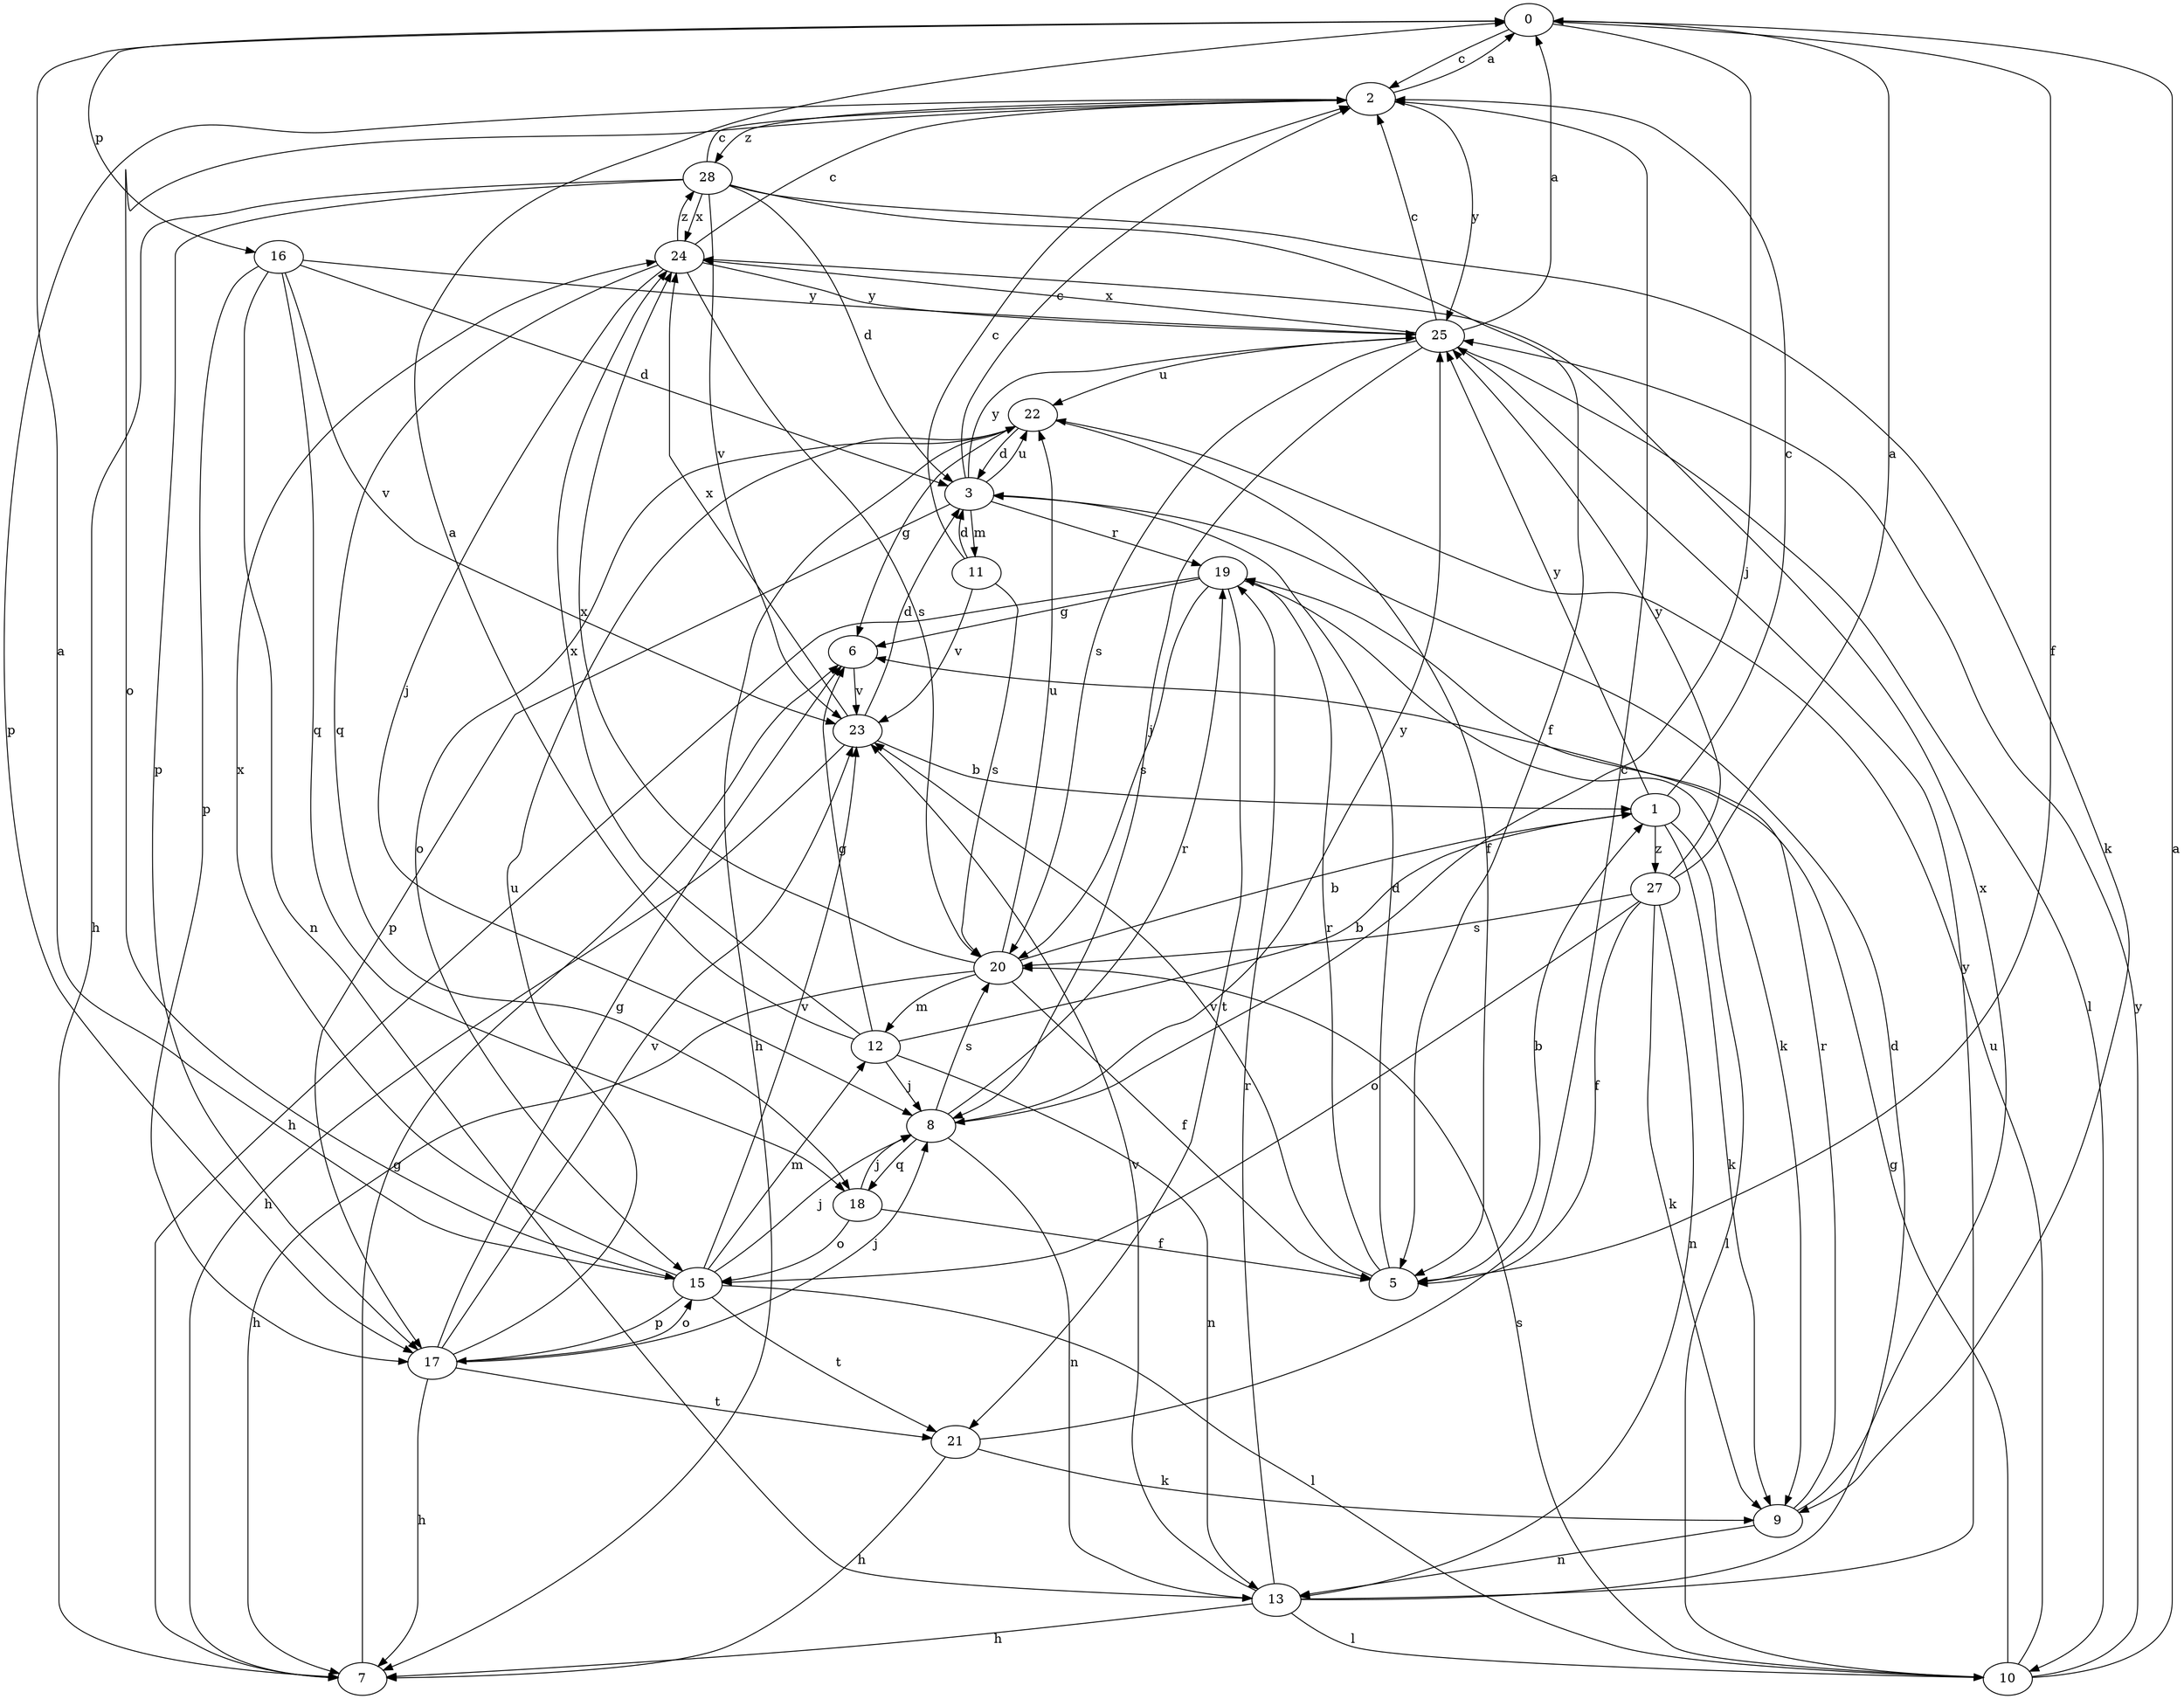 strict digraph  {
0;
1;
2;
3;
5;
6;
7;
8;
9;
10;
11;
12;
13;
15;
16;
17;
18;
19;
20;
21;
22;
23;
24;
25;
27;
28;
0 -> 2  [label=c];
0 -> 5  [label=f];
0 -> 8  [label=j];
0 -> 16  [label=p];
1 -> 2  [label=c];
1 -> 9  [label=k];
1 -> 10  [label=l];
1 -> 25  [label=y];
1 -> 27  [label=z];
2 -> 0  [label=a];
2 -> 15  [label=o];
2 -> 17  [label=p];
2 -> 25  [label=y];
2 -> 28  [label=z];
3 -> 2  [label=c];
3 -> 11  [label=m];
3 -> 17  [label=p];
3 -> 19  [label=r];
3 -> 22  [label=u];
3 -> 25  [label=y];
5 -> 1  [label=b];
5 -> 3  [label=d];
5 -> 19  [label=r];
5 -> 23  [label=v];
6 -> 23  [label=v];
7 -> 6  [label=g];
8 -> 13  [label=n];
8 -> 18  [label=q];
8 -> 19  [label=r];
8 -> 20  [label=s];
8 -> 25  [label=y];
9 -> 13  [label=n];
9 -> 19  [label=r];
9 -> 24  [label=x];
10 -> 0  [label=a];
10 -> 6  [label=g];
10 -> 20  [label=s];
10 -> 22  [label=u];
10 -> 25  [label=y];
11 -> 2  [label=c];
11 -> 3  [label=d];
11 -> 20  [label=s];
11 -> 23  [label=v];
12 -> 0  [label=a];
12 -> 1  [label=b];
12 -> 6  [label=g];
12 -> 8  [label=j];
12 -> 13  [label=n];
12 -> 24  [label=x];
13 -> 3  [label=d];
13 -> 7  [label=h];
13 -> 10  [label=l];
13 -> 19  [label=r];
13 -> 23  [label=v];
13 -> 25  [label=y];
15 -> 0  [label=a];
15 -> 8  [label=j];
15 -> 10  [label=l];
15 -> 12  [label=m];
15 -> 17  [label=p];
15 -> 21  [label=t];
15 -> 23  [label=v];
15 -> 24  [label=x];
16 -> 3  [label=d];
16 -> 13  [label=n];
16 -> 17  [label=p];
16 -> 18  [label=q];
16 -> 23  [label=v];
16 -> 25  [label=y];
17 -> 6  [label=g];
17 -> 7  [label=h];
17 -> 8  [label=j];
17 -> 15  [label=o];
17 -> 21  [label=t];
17 -> 22  [label=u];
17 -> 23  [label=v];
18 -> 5  [label=f];
18 -> 8  [label=j];
18 -> 15  [label=o];
19 -> 6  [label=g];
19 -> 7  [label=h];
19 -> 9  [label=k];
19 -> 20  [label=s];
19 -> 21  [label=t];
20 -> 1  [label=b];
20 -> 5  [label=f];
20 -> 7  [label=h];
20 -> 12  [label=m];
20 -> 22  [label=u];
20 -> 24  [label=x];
21 -> 2  [label=c];
21 -> 7  [label=h];
21 -> 9  [label=k];
22 -> 3  [label=d];
22 -> 5  [label=f];
22 -> 6  [label=g];
22 -> 7  [label=h];
22 -> 15  [label=o];
23 -> 1  [label=b];
23 -> 3  [label=d];
23 -> 7  [label=h];
23 -> 24  [label=x];
24 -> 2  [label=c];
24 -> 8  [label=j];
24 -> 18  [label=q];
24 -> 20  [label=s];
24 -> 25  [label=y];
24 -> 28  [label=z];
25 -> 0  [label=a];
25 -> 2  [label=c];
25 -> 8  [label=j];
25 -> 10  [label=l];
25 -> 20  [label=s];
25 -> 22  [label=u];
25 -> 24  [label=x];
27 -> 0  [label=a];
27 -> 5  [label=f];
27 -> 9  [label=k];
27 -> 13  [label=n];
27 -> 15  [label=o];
27 -> 20  [label=s];
27 -> 25  [label=y];
28 -> 2  [label=c];
28 -> 3  [label=d];
28 -> 5  [label=f];
28 -> 7  [label=h];
28 -> 9  [label=k];
28 -> 17  [label=p];
28 -> 23  [label=v];
28 -> 24  [label=x];
}

